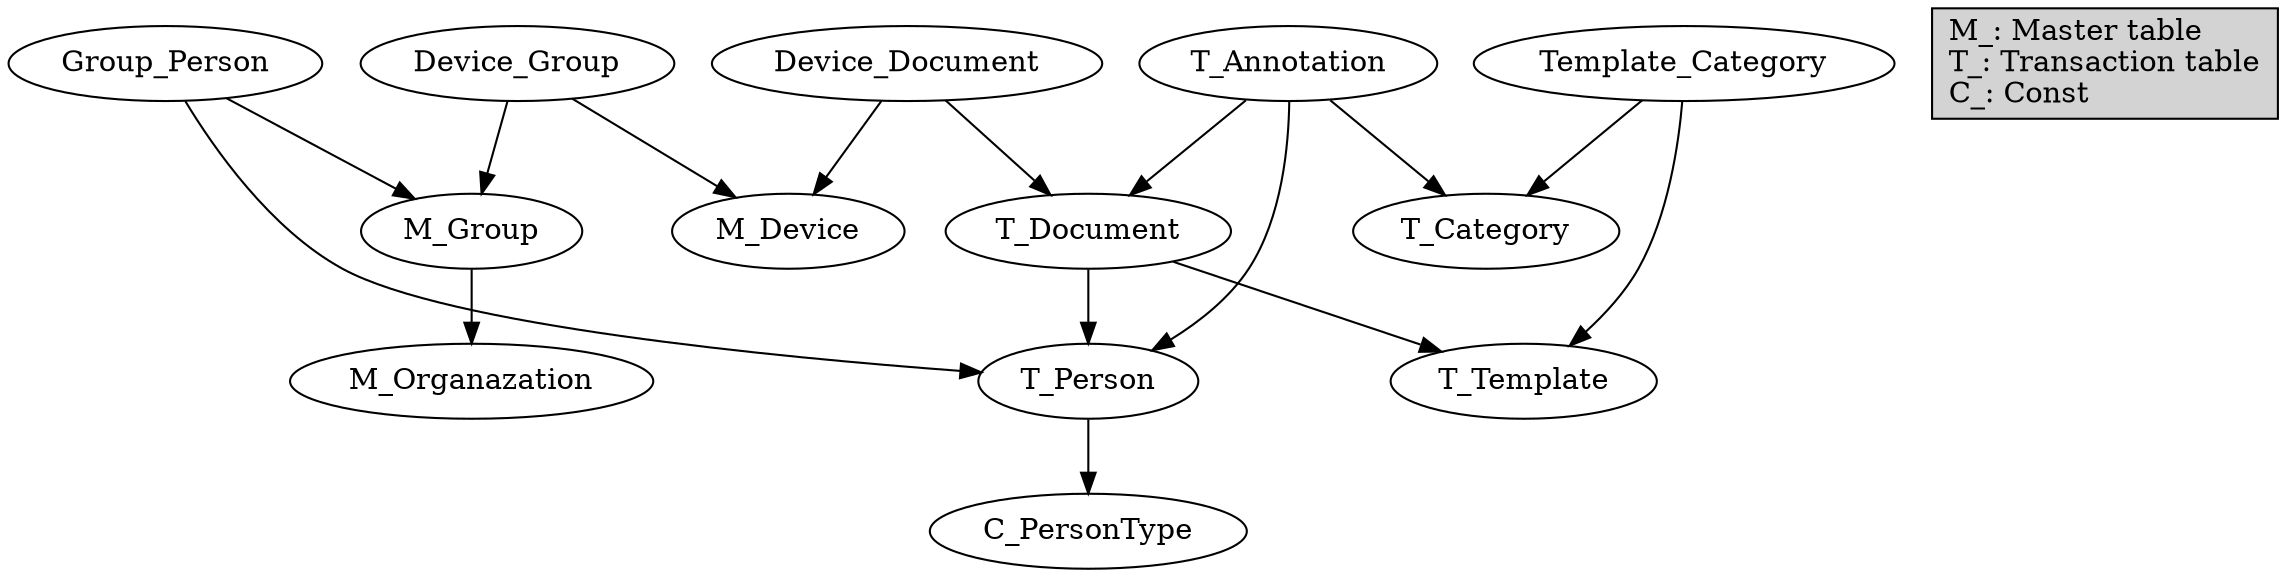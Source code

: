 digraph {
    device[label="M_Device"];
    group[label="M_Group"];
    organazation[label="M_Organazation"];
    person[label="T_Person"];
    personType[label="C_PersonType"];
    document[label="T_Document"];
    template[label="T_Template"];
    category[label="T_Category"];
    annotation[label="T_Annotation"];

    group -> organazation;
    person -> personType;
    document -> person;
    document -> template;
    annotation -> person;
    annotation -> document;
    annotation -> category

    group_person[label="Group_Person"];
    device_group[label="Device_Group"];
    device_document[label="Device_Document"];
    template_category[label="Template_Category"];
    group_person -> group;
    group_person -> person;
    device_group -> device;
    device_group -> group;
    device_document -> device;
    device_document -> document;
    template_category -> template;
    template_category -> category;

    about[label="M_: Master table\lT_: Transaction table\lC_: Const\l", shape=box, style="solid, filled"];
}

